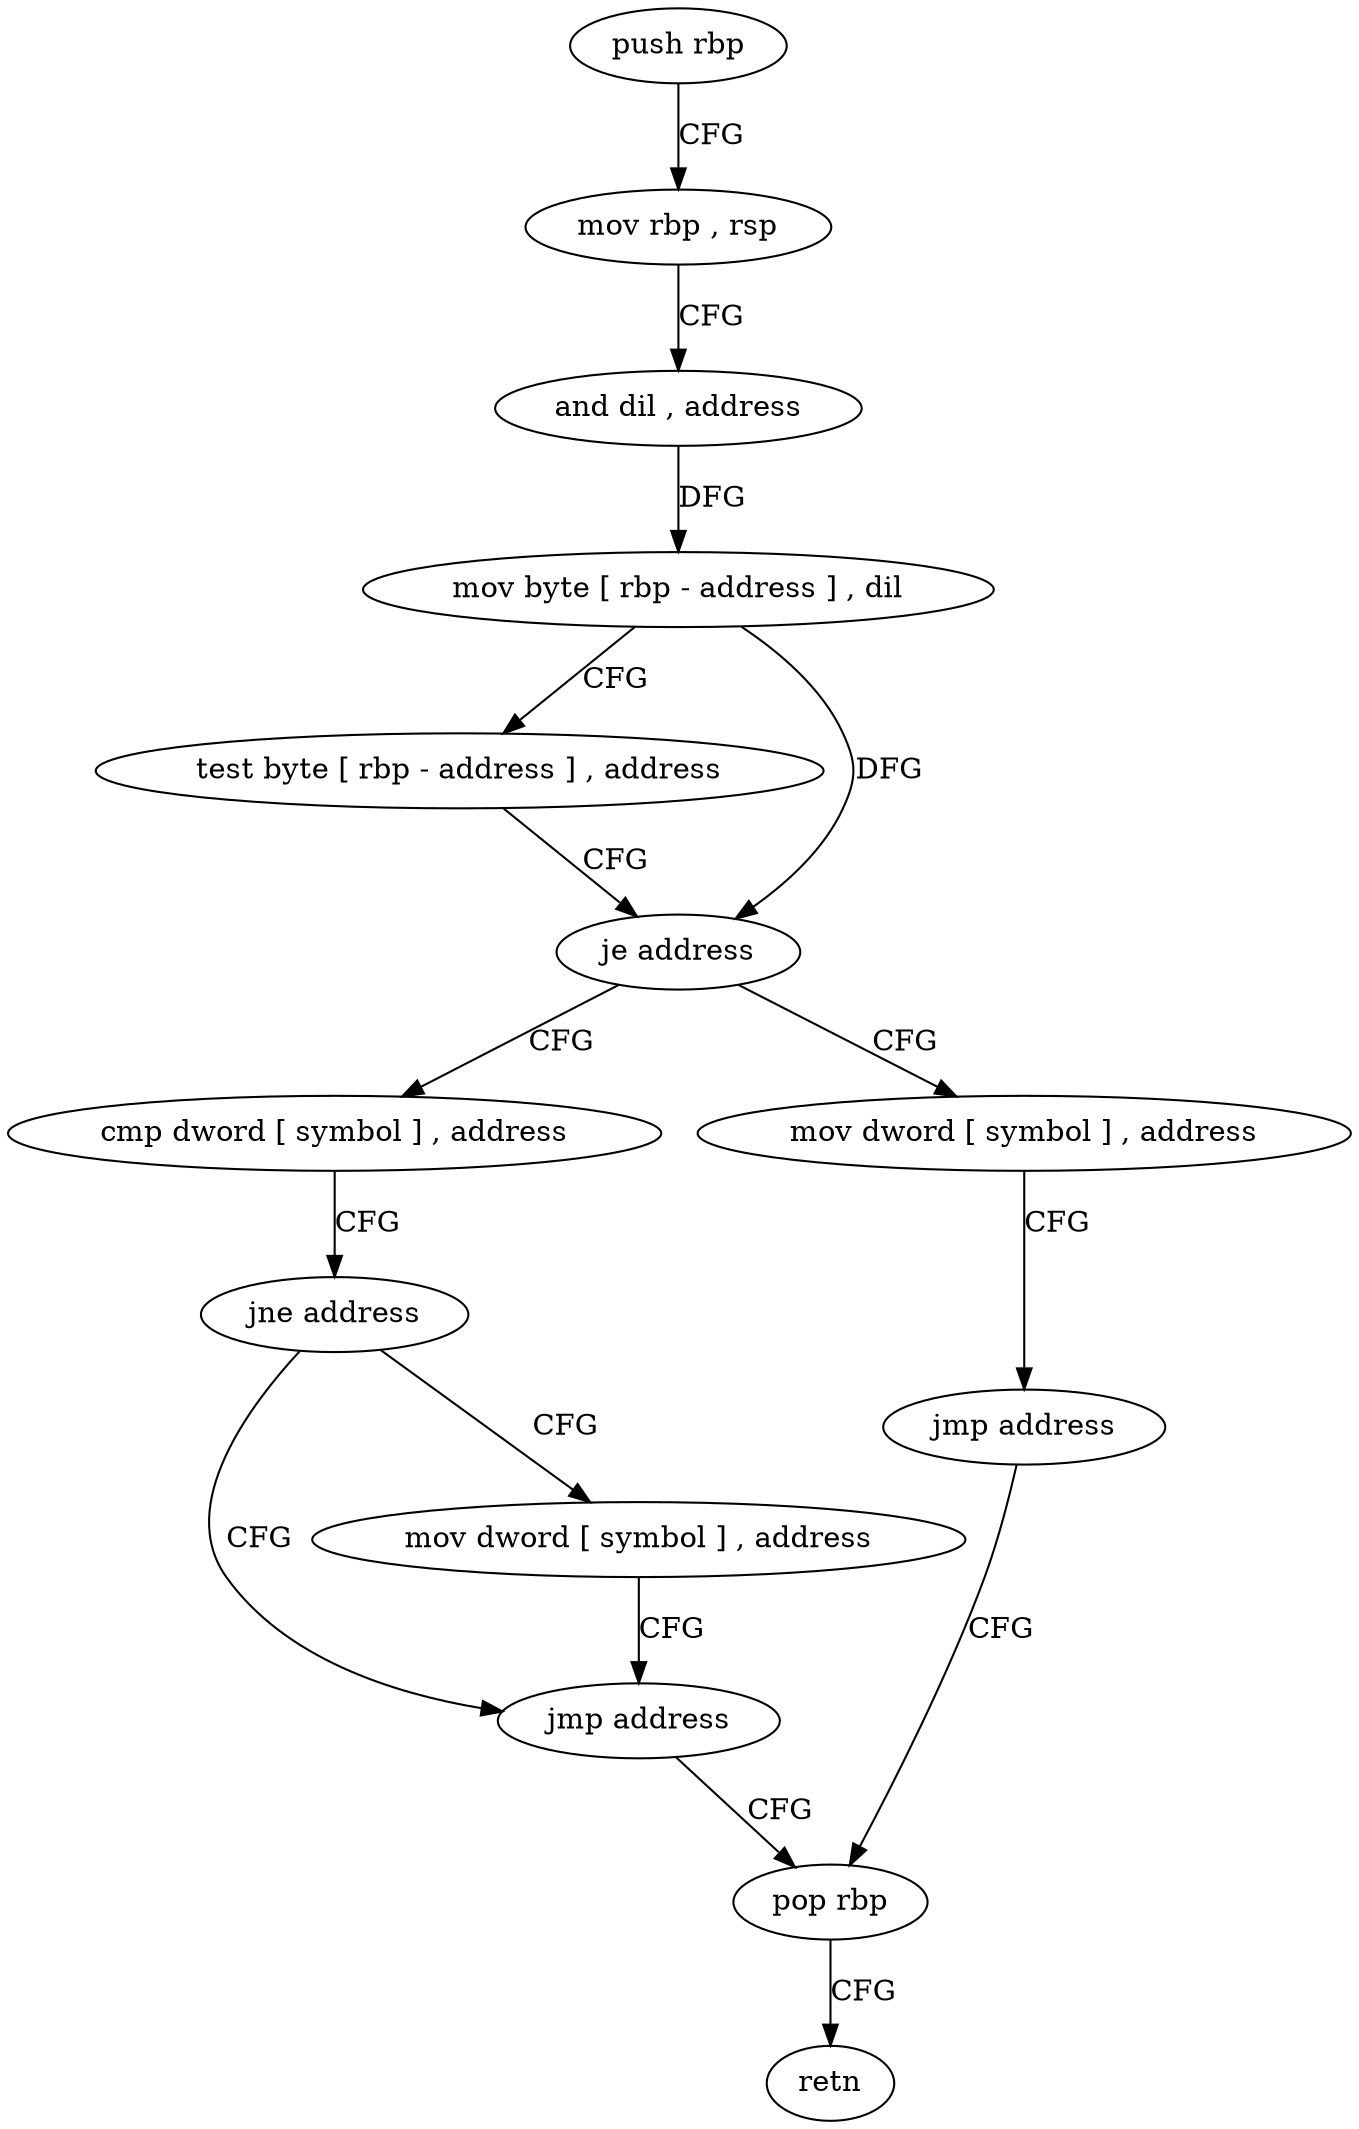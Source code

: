 digraph "func" {
"4229344" [label = "push rbp" ]
"4229345" [label = "mov rbp , rsp" ]
"4229348" [label = "and dil , address" ]
"4229352" [label = "mov byte [ rbp - address ] , dil" ]
"4229356" [label = "test byte [ rbp - address ] , address" ]
"4229360" [label = "je address" ]
"4229382" [label = "cmp dword [ symbol ] , address" ]
"4229366" [label = "mov dword [ symbol ] , address" ]
"4229390" [label = "jne address" ]
"4229407" [label = "jmp address" ]
"4229396" [label = "mov dword [ symbol ] , address" ]
"4229377" [label = "jmp address" ]
"4229412" [label = "pop rbp" ]
"4229413" [label = "retn" ]
"4229344" -> "4229345" [ label = "CFG" ]
"4229345" -> "4229348" [ label = "CFG" ]
"4229348" -> "4229352" [ label = "DFG" ]
"4229352" -> "4229356" [ label = "CFG" ]
"4229352" -> "4229360" [ label = "DFG" ]
"4229356" -> "4229360" [ label = "CFG" ]
"4229360" -> "4229382" [ label = "CFG" ]
"4229360" -> "4229366" [ label = "CFG" ]
"4229382" -> "4229390" [ label = "CFG" ]
"4229366" -> "4229377" [ label = "CFG" ]
"4229390" -> "4229407" [ label = "CFG" ]
"4229390" -> "4229396" [ label = "CFG" ]
"4229407" -> "4229412" [ label = "CFG" ]
"4229396" -> "4229407" [ label = "CFG" ]
"4229377" -> "4229412" [ label = "CFG" ]
"4229412" -> "4229413" [ label = "CFG" ]
}
